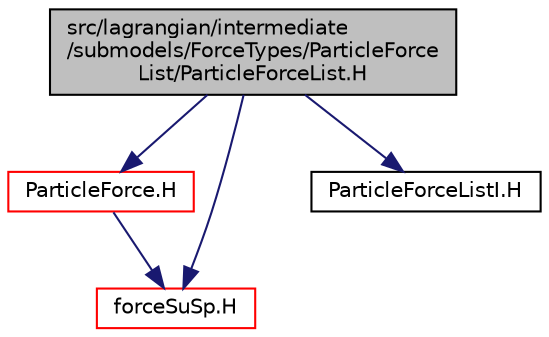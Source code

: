 digraph "src/lagrangian/intermediate/submodels/ForceTypes/ParticleForceList/ParticleForceList.H"
{
  bgcolor="transparent";
  edge [fontname="Helvetica",fontsize="10",labelfontname="Helvetica",labelfontsize="10"];
  node [fontname="Helvetica",fontsize="10",shape=record];
  Node1 [label="src/lagrangian/intermediate\l/submodels/ForceTypes/ParticleForce\lList/ParticleForceList.H",height=0.2,width=0.4,color="black", fillcolor="grey75", style="filled", fontcolor="black"];
  Node1 -> Node2 [color="midnightblue",fontsize="10",style="solid",fontname="Helvetica"];
  Node2 [label="ParticleForce.H",height=0.2,width=0.4,color="red",URL="$a06703.html"];
  Node2 -> Node3 [color="midnightblue",fontsize="10",style="solid",fontname="Helvetica"];
  Node3 [label="forceSuSp.H",height=0.2,width=0.4,color="red",URL="$a06684.html"];
  Node1 -> Node3 [color="midnightblue",fontsize="10",style="solid",fontname="Helvetica"];
  Node1 -> Node4 [color="midnightblue",fontsize="10",style="solid",fontname="Helvetica"];
  Node4 [label="ParticleForceListI.H",height=0.2,width=0.4,color="black",URL="$a06610.html"];
}
